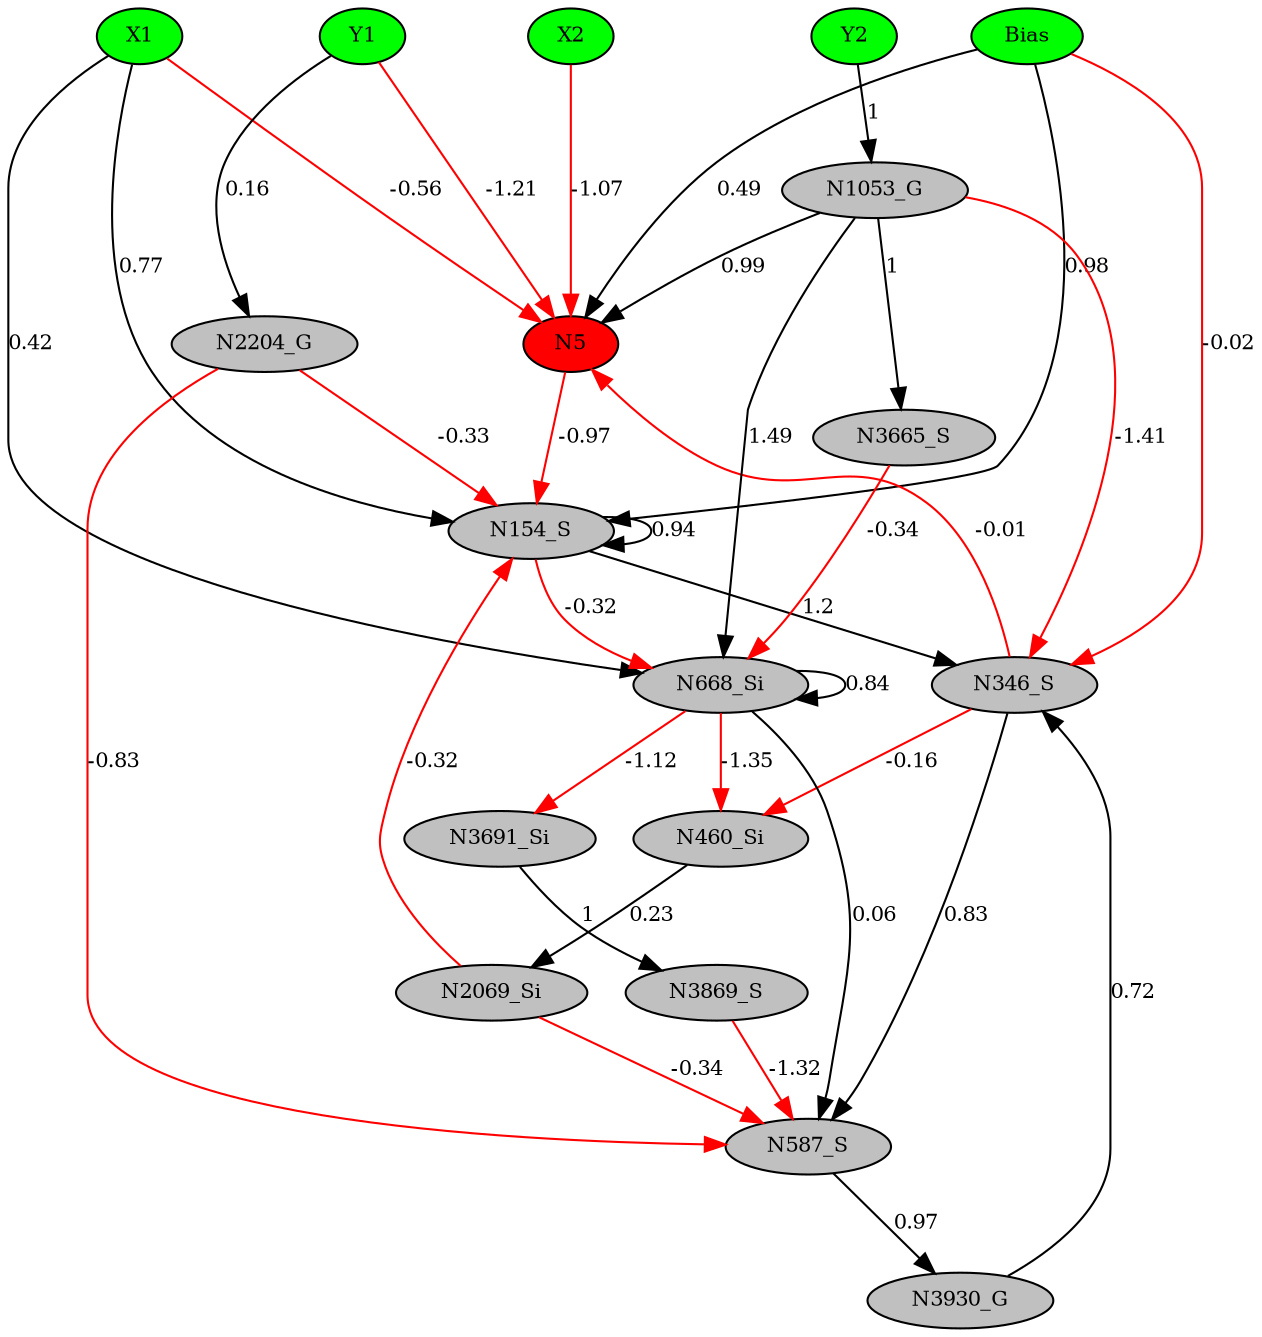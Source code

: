 digraph g { 
N0 [shape=ellipse, label=Bias,fontsize=10,height=0.1,width=0.1,style=filled,fillcolor=green]
N1[shape=ellipse label=X1,fontsize=10,height=0.1,width=0.1,style=filled,fillcolor=green]
N2[shape=ellipse label=Y1,fontsize=10,height=0.1,width=0.1,style=filled,fillcolor=green]
N3[shape=ellipse label=X2,fontsize=10,height=0.1,width=0.1,style=filled,fillcolor=green]
N4[shape=ellipse label=Y2,fontsize=10,height=0.1,width=0.1,style=filled,fillcolor=green]
N5[shape=ellipse,fontsize = 10, height = 0.1, width = 0.1, style = filled, fillcolor = red]
N154[shape=ellipse, label=N154_S,fontsize=10,height=0.1,width=0.1,style=filled,fillcolor=gray]
N346[shape=ellipse, label=N346_S,fontsize=10,height=0.1,width=0.1,style=filled,fillcolor=gray]
N460[shape=ellipse, label=N460_Si,fontsize=10,height=0.1,width=0.1,style=filled,fillcolor=gray]
N587[shape=ellipse, label=N587_S,fontsize=10,height=0.1,width=0.1,style=filled,fillcolor=gray]
N668[shape=ellipse, label=N668_Si,fontsize=10,height=0.1,width=0.1,style=filled,fillcolor=gray]
N1053[shape=ellipse, label=N1053_G,fontsize=10,height=0.1,width=0.1,style=filled,fillcolor=gray]
N2069[shape=ellipse, label=N2069_Si,fontsize=10,height=0.1,width=0.1,style=filled,fillcolor=gray]
N2204[shape=ellipse, label=N2204_G,fontsize=10,height=0.1,width=0.1,style=filled,fillcolor=gray]
N3665[shape=ellipse, label=N3665_S,fontsize=10,height=0.1,width=0.1,style=filled,fillcolor=gray]
N3691[shape=ellipse, label=N3691_Si,fontsize=10,height=0.1,width=0.1,style=filled,fillcolor=gray]
N3869[shape=ellipse, label=N3869_S,fontsize=10,height=0.1,width=0.1,style=filled,fillcolor=gray]
N3930[shape=ellipse, label=N3930_G,fontsize=10,height=0.1,width=0.1,style=filled,fillcolor=gray]
N0 -> N5 [color=black] [ label=0.49,fontsize=10]
N1 -> N5 [color=red] [arrowType=inv][ label=-0.56,fontsize=10]
N3 -> N5 [color=red] [arrowType=inv][ label=-1.07,fontsize=10]
N2 -> N5 [color=red] [arrowType=inv][ label=-1.21,fontsize=10]
N0 -> N154 [color=black] [ label=0.98,fontsize=10]
N346 -> N5 [color=red] [arrowType=inv][ label=-0.01,fontsize=10]
N0 -> N346 [color=red] [arrowType=inv][ label=-0.02,fontsize=10]
N154 -> N668 [color=red] [arrowType=inv][ label=-0.32,fontsize=10]
N668 -> N460 [color=red] [arrowType=inv][ label=-1.35,fontsize=10]
N154 -> N154 [color=black] [ label=0.94,fontsize=10]
N346 -> N460 [color=red] [arrowType=inv][ label=-0.16,fontsize=10]
N668 -> N587 [color=black] [ label=0.06,fontsize=10]
N4 -> N1053 [color=black] [ label=1,fontsize=10]
N1053 -> N5 [color=black] [ label=0.99,fontsize=10]
N1053 -> N346 [color=red] [arrowType=inv][ label=-1.41,fontsize=10]
N346 -> N587 [color=black] [ label=0.83,fontsize=10]
N1053 -> N668 [color=black] [ label=1.49,fontsize=10]
N460 -> N2069 [color=black] [ label=0.23,fontsize=10]
N2069 -> N587 [color=red] [arrowType=inv][ label=-0.34,fontsize=10]
N1 -> N668 [color=black] [ label=0.42,fontsize=10]
N2 -> N2204 [color=black] [ label=0.16,fontsize=10]
N2204 -> N154 [color=red] [arrowType=inv][ label=-0.33,fontsize=10]
N154 -> N346 [color=black] [ label=1.2,fontsize=10]
N668 -> N668 [color=black] [ label=0.84,fontsize=10]
N1 -> N154 [color=black] [ label=0.77,fontsize=10]
N5 -> N154 [color=red] [arrowType=inv][ label=-0.97,fontsize=10]
N1053 -> N3665 [color=black] [ label=1,fontsize=10]
N3665 -> N668 [color=red] [arrowType=inv][ label=-0.34,fontsize=10]
N668 -> N3691 [color=red] [arrowType=inv][ label=-1.12,fontsize=10]
N2069 -> N154 [color=red] [arrowType=inv][ label=-0.32,fontsize=10]
N3691 -> N3869 [color=black] [ label=1,fontsize=10]
N3869 -> N587 [color=red] [arrowType=inv][ label=-1.32,fontsize=10]
N587 -> N3930 [color=black] [ label=0.97,fontsize=10]
N3930 -> N346 [color=black] [ label=0.72,fontsize=10]
N2204 -> N587 [color=red] [arrowType=inv][ label=-0.83,fontsize=10]
 { rank=same; 
N5
 } 
 { rank=same; 
N1 ->N2 ->N3 ->N4 ->N0 [style=invis]
 } 
}
